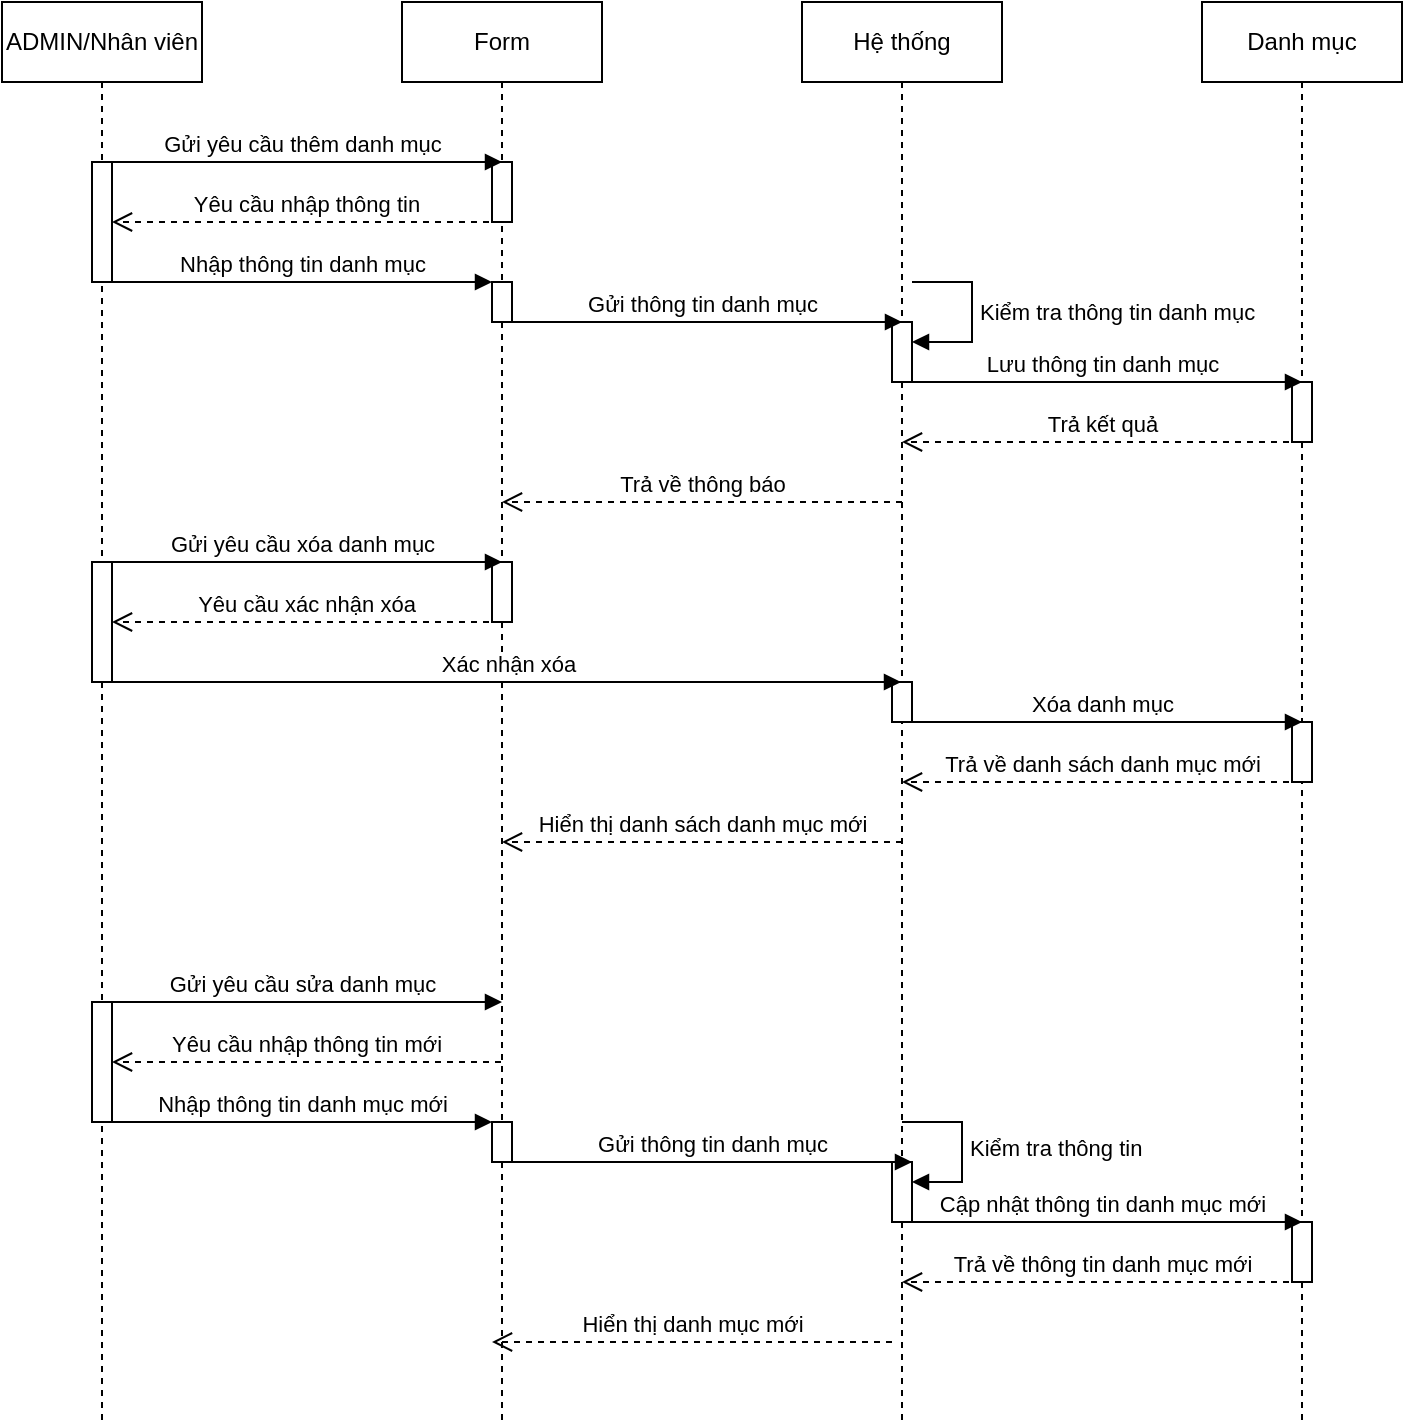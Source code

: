 <mxfile version="22.0.8" type="device">
  <diagram id="7hqhKCo7oyYA-x5CgtDA" name="Page-1">
    <mxGraphModel dx="1246" dy="664" grid="1" gridSize="10" guides="1" tooltips="1" connect="1" arrows="1" fold="1" page="1" pageScale="1" pageWidth="850" pageHeight="1100" math="0" shadow="0">
      <root>
        <mxCell id="0" />
        <mxCell id="1" parent="0" />
        <mxCell id="seNBlGQZdGzMuBzwe_pW-15" value="ADMIN/Nhân viên" style="shape=umlLifeline;perimeter=lifelinePerimeter;whiteSpace=wrap;html=1;container=1;dropTarget=0;collapsible=0;recursiveResize=0;outlineConnect=0;portConstraint=eastwest;newEdgeStyle={&quot;curved&quot;:0,&quot;rounded&quot;:0};" vertex="1" parent="1">
          <mxGeometry x="40" y="60" width="100" height="710" as="geometry" />
        </mxCell>
        <mxCell id="seNBlGQZdGzMuBzwe_pW-16" value="" style="html=1;points=[[0,0,0,0,5],[0,1,0,0,-5],[1,0,0,0,5],[1,1,0,0,-5]];perimeter=orthogonalPerimeter;outlineConnect=0;targetShapes=umlLifeline;portConstraint=eastwest;newEdgeStyle={&quot;curved&quot;:0,&quot;rounded&quot;:0};" vertex="1" parent="seNBlGQZdGzMuBzwe_pW-15">
          <mxGeometry x="45" y="80" width="10" height="60" as="geometry" />
        </mxCell>
        <mxCell id="seNBlGQZdGzMuBzwe_pW-34" value="" style="html=1;points=[[0,0,0,0,5],[0,1,0,0,-5],[1,0,0,0,5],[1,1,0,0,-5]];perimeter=orthogonalPerimeter;outlineConnect=0;targetShapes=umlLifeline;portConstraint=eastwest;newEdgeStyle={&quot;curved&quot;:0,&quot;rounded&quot;:0};" vertex="1" parent="seNBlGQZdGzMuBzwe_pW-15">
          <mxGeometry x="45" y="280" width="10" height="60" as="geometry" />
        </mxCell>
        <mxCell id="seNBlGQZdGzMuBzwe_pW-17" value="Form" style="shape=umlLifeline;perimeter=lifelinePerimeter;whiteSpace=wrap;html=1;container=1;dropTarget=0;collapsible=0;recursiveResize=0;outlineConnect=0;portConstraint=eastwest;newEdgeStyle={&quot;curved&quot;:0,&quot;rounded&quot;:0};" vertex="1" parent="1">
          <mxGeometry x="240" y="60" width="100" height="710" as="geometry" />
        </mxCell>
        <mxCell id="seNBlGQZdGzMuBzwe_pW-18" value="" style="html=1;points=[[0,0,0,0,5],[0,1,0,0,-5],[1,0,0,0,5],[1,1,0,0,-5]];perimeter=orthogonalPerimeter;outlineConnect=0;targetShapes=umlLifeline;portConstraint=eastwest;newEdgeStyle={&quot;curved&quot;:0,&quot;rounded&quot;:0};" vertex="1" parent="seNBlGQZdGzMuBzwe_pW-17">
          <mxGeometry x="45" y="80" width="10" height="30" as="geometry" />
        </mxCell>
        <mxCell id="seNBlGQZdGzMuBzwe_pW-19" value="" style="html=1;points=[[0,0,0,0,5],[0,1,0,0,-5],[1,0,0,0,5],[1,1,0,0,-5]];perimeter=orthogonalPerimeter;outlineConnect=0;targetShapes=umlLifeline;portConstraint=eastwest;newEdgeStyle={&quot;curved&quot;:0,&quot;rounded&quot;:0};" vertex="1" parent="seNBlGQZdGzMuBzwe_pW-17">
          <mxGeometry x="45" y="140" width="10" height="20" as="geometry" />
        </mxCell>
        <mxCell id="seNBlGQZdGzMuBzwe_pW-36" value="" style="html=1;points=[[0,0,0,0,5],[0,1,0,0,-5],[1,0,0,0,5],[1,1,0,0,-5]];perimeter=orthogonalPerimeter;outlineConnect=0;targetShapes=umlLifeline;portConstraint=eastwest;newEdgeStyle={&quot;curved&quot;:0,&quot;rounded&quot;:0};" vertex="1" parent="seNBlGQZdGzMuBzwe_pW-17">
          <mxGeometry x="45" y="280" width="10" height="30" as="geometry" />
        </mxCell>
        <mxCell id="seNBlGQZdGzMuBzwe_pW-20" value="Hệ thống" style="shape=umlLifeline;perimeter=lifelinePerimeter;whiteSpace=wrap;html=1;container=1;dropTarget=0;collapsible=0;recursiveResize=0;outlineConnect=0;portConstraint=eastwest;newEdgeStyle={&quot;curved&quot;:0,&quot;rounded&quot;:0};" vertex="1" parent="1">
          <mxGeometry x="440" y="60" width="100" height="710" as="geometry" />
        </mxCell>
        <mxCell id="seNBlGQZdGzMuBzwe_pW-21" value="" style="html=1;points=[[0,0,0,0,5],[0,1,0,0,-5],[1,0,0,0,5],[1,1,0,0,-5]];perimeter=orthogonalPerimeter;outlineConnect=0;targetShapes=umlLifeline;portConstraint=eastwest;newEdgeStyle={&quot;curved&quot;:0,&quot;rounded&quot;:0};" vertex="1" parent="seNBlGQZdGzMuBzwe_pW-20">
          <mxGeometry x="45" y="160" width="10" height="30" as="geometry" />
        </mxCell>
        <mxCell id="seNBlGQZdGzMuBzwe_pW-22" value="Kiểm tra thông tin danh mục" style="html=1;align=left;spacingLeft=2;endArrow=block;rounded=0;edgeStyle=orthogonalEdgeStyle;curved=0;rounded=0;" edge="1" parent="seNBlGQZdGzMuBzwe_pW-20" target="seNBlGQZdGzMuBzwe_pW-21">
          <mxGeometry relative="1" as="geometry">
            <mxPoint x="55" y="140" as="sourcePoint" />
            <Array as="points">
              <mxPoint x="85" y="170" />
            </Array>
          </mxGeometry>
        </mxCell>
        <mxCell id="seNBlGQZdGzMuBzwe_pW-40" value="" style="html=1;points=[[0,0,0,0,5],[0,1,0,0,-5],[1,0,0,0,5],[1,1,0,0,-5]];perimeter=orthogonalPerimeter;outlineConnect=0;targetShapes=umlLifeline;portConstraint=eastwest;newEdgeStyle={&quot;curved&quot;:0,&quot;rounded&quot;:0};" vertex="1" parent="seNBlGQZdGzMuBzwe_pW-20">
          <mxGeometry x="45" y="340" width="10" height="20" as="geometry" />
        </mxCell>
        <mxCell id="seNBlGQZdGzMuBzwe_pW-54" value="" style="html=1;points=[[0,0,0,0,5],[0,1,0,0,-5],[1,0,0,0,5],[1,1,0,0,-5]];perimeter=orthogonalPerimeter;outlineConnect=0;targetShapes=umlLifeline;portConstraint=eastwest;newEdgeStyle={&quot;curved&quot;:0,&quot;rounded&quot;:0};" vertex="1" parent="seNBlGQZdGzMuBzwe_pW-20">
          <mxGeometry x="45" y="580" width="10" height="30" as="geometry" />
        </mxCell>
        <mxCell id="seNBlGQZdGzMuBzwe_pW-55" value="Kiểm tra thông tin" style="html=1;align=left;spacingLeft=2;endArrow=block;rounded=0;edgeStyle=orthogonalEdgeStyle;curved=0;rounded=0;" edge="1" target="seNBlGQZdGzMuBzwe_pW-54" parent="seNBlGQZdGzMuBzwe_pW-20">
          <mxGeometry relative="1" as="geometry">
            <mxPoint x="50" y="560" as="sourcePoint" />
            <Array as="points">
              <mxPoint x="80" y="590" />
            </Array>
          </mxGeometry>
        </mxCell>
        <mxCell id="seNBlGQZdGzMuBzwe_pW-23" value="Yêu cầu nhập thông tin" style="html=1;verticalAlign=bottom;endArrow=open;dashed=1;endSize=8;curved=0;rounded=0;" edge="1" parent="1">
          <mxGeometry relative="1" as="geometry">
            <mxPoint x="289.5" y="170" as="sourcePoint" />
            <mxPoint x="95" y="170" as="targetPoint" />
            <Array as="points">
              <mxPoint x="190" y="170" />
            </Array>
          </mxGeometry>
        </mxCell>
        <mxCell id="seNBlGQZdGzMuBzwe_pW-24" value="Nhập thông tin danh mục" style="html=1;verticalAlign=bottom;endArrow=block;curved=0;rounded=0;" edge="1" parent="1" source="seNBlGQZdGzMuBzwe_pW-16" target="seNBlGQZdGzMuBzwe_pW-19">
          <mxGeometry width="80" relative="1" as="geometry">
            <mxPoint x="120" y="220" as="sourcePoint" />
            <mxPoint x="350" y="220" as="targetPoint" />
          </mxGeometry>
        </mxCell>
        <mxCell id="seNBlGQZdGzMuBzwe_pW-25" value="Gửi yêu cầu thêm danh mục" style="html=1;verticalAlign=bottom;endArrow=block;curved=0;rounded=0;" edge="1" parent="1">
          <mxGeometry width="80" relative="1" as="geometry">
            <mxPoint x="90" y="140" as="sourcePoint" />
            <mxPoint x="290" y="140" as="targetPoint" />
          </mxGeometry>
        </mxCell>
        <mxCell id="seNBlGQZdGzMuBzwe_pW-26" value="Gửi thông tin danh mục" style="html=1;verticalAlign=bottom;endArrow=block;curved=0;rounded=0;" edge="1" parent="1">
          <mxGeometry width="80" relative="1" as="geometry">
            <mxPoint x="290" y="220" as="sourcePoint" />
            <mxPoint x="490" y="220" as="targetPoint" />
          </mxGeometry>
        </mxCell>
        <mxCell id="seNBlGQZdGzMuBzwe_pW-27" value="Trả kết quả" style="html=1;verticalAlign=bottom;endArrow=open;dashed=1;endSize=8;curved=0;rounded=0;" edge="1" parent="1">
          <mxGeometry relative="1" as="geometry">
            <mxPoint x="689.5" y="280" as="sourcePoint" />
            <mxPoint x="490" y="280" as="targetPoint" />
            <Array as="points">
              <mxPoint x="565" y="280" />
            </Array>
          </mxGeometry>
        </mxCell>
        <mxCell id="seNBlGQZdGzMuBzwe_pW-29" value="Danh mục" style="shape=umlLifeline;perimeter=lifelinePerimeter;whiteSpace=wrap;html=1;container=1;dropTarget=0;collapsible=0;recursiveResize=0;outlineConnect=0;portConstraint=eastwest;newEdgeStyle={&quot;curved&quot;:0,&quot;rounded&quot;:0};" vertex="1" parent="1">
          <mxGeometry x="640" y="60" width="100" height="710" as="geometry" />
        </mxCell>
        <mxCell id="seNBlGQZdGzMuBzwe_pW-30" value="" style="html=1;points=[[0,0,0,0,5],[0,1,0,0,-5],[1,0,0,0,5],[1,1,0,0,-5]];perimeter=orthogonalPerimeter;outlineConnect=0;targetShapes=umlLifeline;portConstraint=eastwest;newEdgeStyle={&quot;curved&quot;:0,&quot;rounded&quot;:0};" vertex="1" parent="seNBlGQZdGzMuBzwe_pW-29">
          <mxGeometry x="45" y="190" width="10" height="30" as="geometry" />
        </mxCell>
        <mxCell id="seNBlGQZdGzMuBzwe_pW-42" value="" style="html=1;points=[[0,0,0,0,5],[0,1,0,0,-5],[1,0,0,0,5],[1,1,0,0,-5]];perimeter=orthogonalPerimeter;outlineConnect=0;targetShapes=umlLifeline;portConstraint=eastwest;newEdgeStyle={&quot;curved&quot;:0,&quot;rounded&quot;:0};" vertex="1" parent="seNBlGQZdGzMuBzwe_pW-29">
          <mxGeometry x="45" y="360" width="10" height="30" as="geometry" />
        </mxCell>
        <mxCell id="seNBlGQZdGzMuBzwe_pW-58" value="" style="html=1;points=[[0,0,0,0,5],[0,1,0,0,-5],[1,0,0,0,5],[1,1,0,0,-5]];perimeter=orthogonalPerimeter;outlineConnect=0;targetShapes=umlLifeline;portConstraint=eastwest;newEdgeStyle={&quot;curved&quot;:0,&quot;rounded&quot;:0};" vertex="1" parent="seNBlGQZdGzMuBzwe_pW-29">
          <mxGeometry x="45" y="610" width="10" height="30" as="geometry" />
        </mxCell>
        <mxCell id="seNBlGQZdGzMuBzwe_pW-32" value="Trả về thông báo" style="html=1;verticalAlign=bottom;endArrow=open;dashed=1;endSize=8;curved=0;rounded=0;" edge="1" parent="1" target="seNBlGQZdGzMuBzwe_pW-17">
          <mxGeometry relative="1" as="geometry">
            <mxPoint x="490" y="310" as="sourcePoint" />
            <mxPoint x="310" y="310" as="targetPoint" />
            <Array as="points">
              <mxPoint x="385" y="310" />
            </Array>
          </mxGeometry>
        </mxCell>
        <mxCell id="seNBlGQZdGzMuBzwe_pW-33" value="Lưu thông tin danh mục" style="html=1;verticalAlign=bottom;endArrow=block;curved=0;rounded=0;" edge="1" parent="1">
          <mxGeometry width="80" relative="1" as="geometry">
            <mxPoint x="490" y="250" as="sourcePoint" />
            <mxPoint x="690" y="250" as="targetPoint" />
          </mxGeometry>
        </mxCell>
        <mxCell id="seNBlGQZdGzMuBzwe_pW-35" value="Gửi yêu cầu xóa danh mục" style="html=1;verticalAlign=bottom;endArrow=block;curved=0;rounded=0;" edge="1" parent="1">
          <mxGeometry width="80" relative="1" as="geometry">
            <mxPoint x="90" y="340" as="sourcePoint" />
            <mxPoint x="290" y="340" as="targetPoint" />
          </mxGeometry>
        </mxCell>
        <mxCell id="seNBlGQZdGzMuBzwe_pW-37" value="Yêu cầu xác nhận xóa" style="html=1;verticalAlign=bottom;endArrow=open;dashed=1;endSize=8;curved=0;rounded=0;" edge="1" parent="1">
          <mxGeometry relative="1" as="geometry">
            <mxPoint x="289.5" y="370" as="sourcePoint" />
            <mxPoint x="95" y="370" as="targetPoint" />
            <Array as="points">
              <mxPoint x="190" y="370" />
            </Array>
          </mxGeometry>
        </mxCell>
        <mxCell id="seNBlGQZdGzMuBzwe_pW-39" value="Xác nhận xóa" style="html=1;verticalAlign=bottom;endArrow=block;curved=0;rounded=0;" edge="1" parent="1" target="seNBlGQZdGzMuBzwe_pW-20">
          <mxGeometry width="80" relative="1" as="geometry">
            <mxPoint x="95" y="400" as="sourcePoint" />
            <mxPoint x="295" y="400" as="targetPoint" />
          </mxGeometry>
        </mxCell>
        <mxCell id="seNBlGQZdGzMuBzwe_pW-41" value="Xóa danh mục" style="html=1;verticalAlign=bottom;endArrow=block;curved=0;rounded=0;" edge="1" parent="1">
          <mxGeometry width="80" relative="1" as="geometry">
            <mxPoint x="490" y="420" as="sourcePoint" />
            <mxPoint x="690" y="420" as="targetPoint" />
          </mxGeometry>
        </mxCell>
        <mxCell id="seNBlGQZdGzMuBzwe_pW-43" value="Trả về danh sách danh mục mới" style="html=1;verticalAlign=bottom;endArrow=open;dashed=1;endSize=8;curved=0;rounded=0;" edge="1" parent="1">
          <mxGeometry relative="1" as="geometry">
            <mxPoint x="689.5" y="450" as="sourcePoint" />
            <mxPoint x="490" y="450" as="targetPoint" />
            <Array as="points">
              <mxPoint x="565" y="450" />
            </Array>
          </mxGeometry>
        </mxCell>
        <mxCell id="seNBlGQZdGzMuBzwe_pW-44" value="Hiển thị danh sách danh mục mới" style="html=1;verticalAlign=bottom;endArrow=open;dashed=1;endSize=8;curved=0;rounded=0;" edge="1" parent="1">
          <mxGeometry relative="1" as="geometry">
            <mxPoint x="490" y="480" as="sourcePoint" />
            <mxPoint x="290" y="480" as="targetPoint" />
            <Array as="points" />
          </mxGeometry>
        </mxCell>
        <mxCell id="seNBlGQZdGzMuBzwe_pW-45" value="" style="html=1;points=[[0,0,0,0,5],[0,1,0,0,-5],[1,0,0,0,5],[1,1,0,0,-5]];perimeter=orthogonalPerimeter;outlineConnect=0;targetShapes=umlLifeline;portConstraint=eastwest;newEdgeStyle={&quot;curved&quot;:0,&quot;rounded&quot;:0};" vertex="1" parent="1">
          <mxGeometry x="85" y="560" width="10" height="60" as="geometry" />
        </mxCell>
        <mxCell id="seNBlGQZdGzMuBzwe_pW-46" value="Gửi yêu cầu sửa danh mục" style="html=1;verticalAlign=bottom;endArrow=block;curved=0;rounded=0;" edge="1" parent="1">
          <mxGeometry width="80" relative="1" as="geometry">
            <mxPoint x="90" y="560" as="sourcePoint" />
            <mxPoint x="290" y="560" as="targetPoint" />
          </mxGeometry>
        </mxCell>
        <mxCell id="seNBlGQZdGzMuBzwe_pW-47" value="Yêu cầu nhập thông tin mới" style="html=1;verticalAlign=bottom;endArrow=open;dashed=1;endSize=8;curved=0;rounded=0;" edge="1" parent="1">
          <mxGeometry relative="1" as="geometry">
            <mxPoint x="289.5" y="590" as="sourcePoint" />
            <mxPoint x="95" y="590" as="targetPoint" />
            <Array as="points">
              <mxPoint x="190" y="590" />
            </Array>
          </mxGeometry>
        </mxCell>
        <mxCell id="seNBlGQZdGzMuBzwe_pW-48" value="Nhập thông tin danh mục mới" style="html=1;verticalAlign=bottom;endArrow=block;curved=0;rounded=0;" edge="1" source="seNBlGQZdGzMuBzwe_pW-45" target="seNBlGQZdGzMuBzwe_pW-49" parent="1">
          <mxGeometry width="80" relative="1" as="geometry">
            <mxPoint x="120" y="640" as="sourcePoint" />
            <mxPoint x="350" y="640" as="targetPoint" />
          </mxGeometry>
        </mxCell>
        <mxCell id="seNBlGQZdGzMuBzwe_pW-49" value="" style="html=1;points=[[0,0,0,0,5],[0,1,0,0,-5],[1,0,0,0,5],[1,1,0,0,-5]];perimeter=orthogonalPerimeter;outlineConnect=0;targetShapes=umlLifeline;portConstraint=eastwest;newEdgeStyle={&quot;curved&quot;:0,&quot;rounded&quot;:0};" vertex="1" parent="1">
          <mxGeometry x="285" y="620" width="10" height="20" as="geometry" />
        </mxCell>
        <mxCell id="seNBlGQZdGzMuBzwe_pW-53" value="Gửi thông tin danh mục" style="html=1;verticalAlign=bottom;endArrow=block;curved=0;rounded=0;" edge="1" parent="1">
          <mxGeometry width="80" relative="1" as="geometry">
            <mxPoint x="295" y="640" as="sourcePoint" />
            <mxPoint x="495" y="640" as="targetPoint" />
          </mxGeometry>
        </mxCell>
        <mxCell id="seNBlGQZdGzMuBzwe_pW-56" value="Cập nhật thông tin danh mục mới" style="html=1;verticalAlign=bottom;endArrow=block;curved=0;rounded=0;" edge="1" parent="1">
          <mxGeometry width="80" relative="1" as="geometry">
            <mxPoint x="490" y="670" as="sourcePoint" />
            <mxPoint x="690" y="670" as="targetPoint" />
          </mxGeometry>
        </mxCell>
        <mxCell id="seNBlGQZdGzMuBzwe_pW-57" value="Trả về thông tin danh mục mới" style="html=1;verticalAlign=bottom;endArrow=open;dashed=1;endSize=8;curved=0;rounded=0;" edge="1" parent="1">
          <mxGeometry relative="1" as="geometry">
            <mxPoint x="689.5" y="700" as="sourcePoint" />
            <mxPoint x="490" y="700" as="targetPoint" />
            <Array as="points">
              <mxPoint x="565" y="700" />
            </Array>
          </mxGeometry>
        </mxCell>
        <mxCell id="seNBlGQZdGzMuBzwe_pW-59" value="Hiển thị danh mục mới" style="html=1;verticalAlign=bottom;endArrow=open;dashed=1;endSize=8;curved=0;rounded=0;" edge="1" parent="1">
          <mxGeometry relative="1" as="geometry">
            <mxPoint x="485" y="730" as="sourcePoint" />
            <mxPoint x="285" y="730" as="targetPoint" />
            <Array as="points" />
          </mxGeometry>
        </mxCell>
      </root>
    </mxGraphModel>
  </diagram>
</mxfile>

